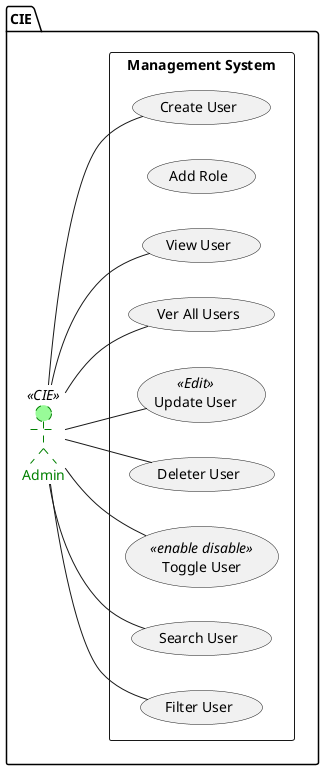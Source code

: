 @startuml Roles
left to right direction

package CIE {

    actor "Admin" as admin <<CIE>> #palegreen;line:green;line.dashed;text:green
    rectangle "Management System" as ManagementSystem {
        usecase "Create User" as CU
        usecase "Add Role" as AR
        usecase "View User" as VU
        usecase "Ver All Users" as VAU
        usecase "Update User" as EU <<Edit>>
        usecase "Deleter User" as DU
        usecase "Toggle User" as TU <<enable disable>>
        usecase "Search User" as SU
        usecase "Filter User" as FU
    }
    admin -- CU
    admin -- VU
    admin -- VAU
    admin -- EU
    admin -- DU
    admin -- TU
    admin -- SU
    admin -- FU
}

@enduml
